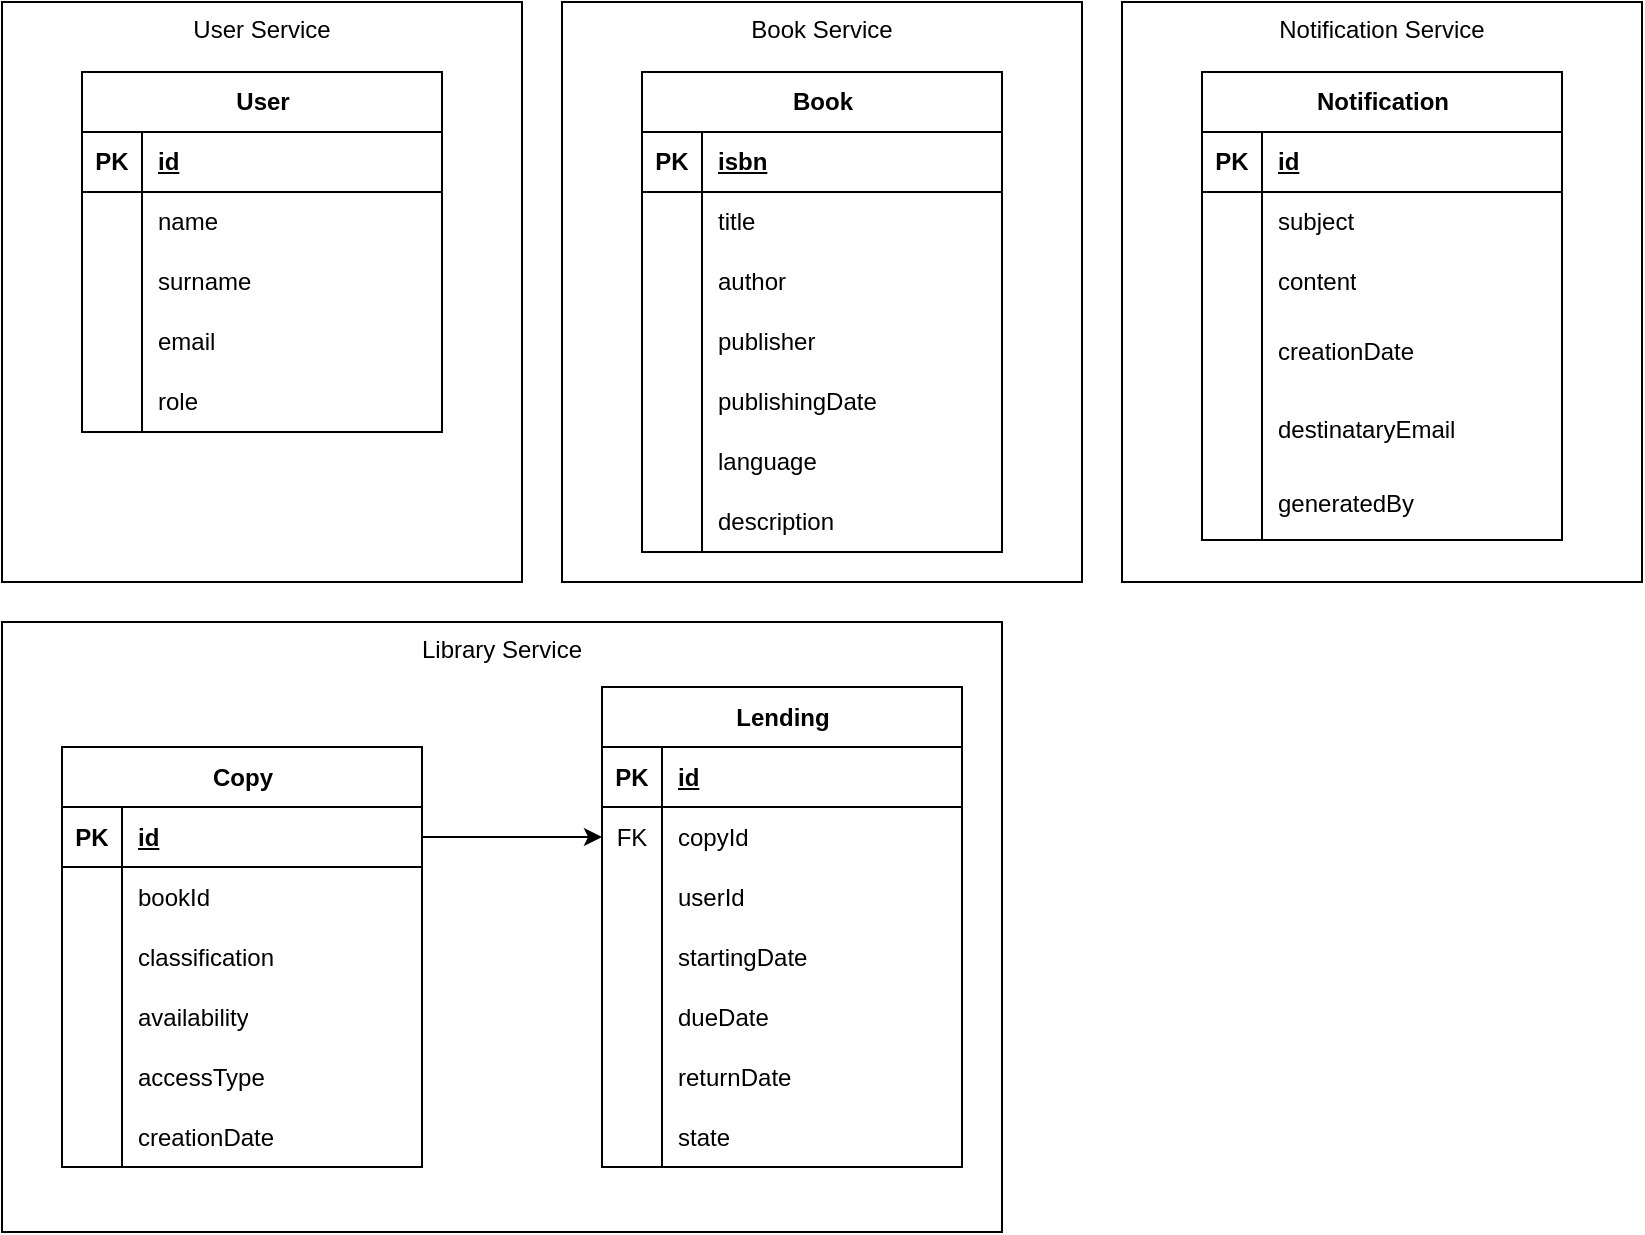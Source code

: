 <mxfile version="26.0.16">
  <diagram id="R2lEEEUBdFMjLlhIrx00" name="Page-1">
    <mxGraphModel dx="1042" dy="565" grid="1" gridSize="10" guides="1" tooltips="1" connect="1" arrows="1" fold="1" page="1" pageScale="1" pageWidth="850" pageHeight="1100" math="0" shadow="0" extFonts="Permanent Marker^https://fonts.googleapis.com/css?family=Permanent+Marker">
      <root>
        <mxCell id="0" />
        <mxCell id="1" parent="0" />
        <mxCell id="5AEyeN0AGtQC5Ah8JZ4j-119" value="" style="group" parent="1" vertex="1" connectable="0">
          <mxGeometry x="15" y="320" width="500" height="305" as="geometry" />
        </mxCell>
        <mxCell id="5AEyeN0AGtQC5Ah8JZ4j-117" value="Library Service" style="rounded=0;whiteSpace=wrap;html=1;verticalAlign=top;" parent="5AEyeN0AGtQC5Ah8JZ4j-119" vertex="1">
          <mxGeometry width="500" height="305" as="geometry" />
        </mxCell>
        <mxCell id="5AEyeN0AGtQC5Ah8JZ4j-89" value="Copy" style="shape=table;startSize=30;container=1;collapsible=1;childLayout=tableLayout;fixedRows=1;rowLines=0;fontStyle=1;align=center;resizeLast=1;html=1;" parent="5AEyeN0AGtQC5Ah8JZ4j-119" vertex="1">
          <mxGeometry x="30" y="62.5" width="180" height="210" as="geometry" />
        </mxCell>
        <mxCell id="5AEyeN0AGtQC5Ah8JZ4j-90" value="" style="shape=tableRow;horizontal=0;startSize=0;swimlaneHead=0;swimlaneBody=0;fillColor=none;collapsible=0;dropTarget=0;points=[[0,0.5],[1,0.5]];portConstraint=eastwest;top=0;left=0;right=0;bottom=1;" parent="5AEyeN0AGtQC5Ah8JZ4j-89" vertex="1">
          <mxGeometry y="30" width="180" height="30" as="geometry" />
        </mxCell>
        <mxCell id="5AEyeN0AGtQC5Ah8JZ4j-91" value="PK" style="shape=partialRectangle;connectable=0;fillColor=none;top=0;left=0;bottom=0;right=0;fontStyle=1;overflow=hidden;whiteSpace=wrap;html=1;" parent="5AEyeN0AGtQC5Ah8JZ4j-90" vertex="1">
          <mxGeometry width="30" height="30" as="geometry">
            <mxRectangle width="30" height="30" as="alternateBounds" />
          </mxGeometry>
        </mxCell>
        <mxCell id="5AEyeN0AGtQC5Ah8JZ4j-92" value="id" style="shape=partialRectangle;connectable=0;fillColor=none;top=0;left=0;bottom=0;right=0;align=left;spacingLeft=6;fontStyle=5;overflow=hidden;whiteSpace=wrap;html=1;" parent="5AEyeN0AGtQC5Ah8JZ4j-90" vertex="1">
          <mxGeometry x="30" width="150" height="30" as="geometry">
            <mxRectangle width="150" height="30" as="alternateBounds" />
          </mxGeometry>
        </mxCell>
        <mxCell id="5AEyeN0AGtQC5Ah8JZ4j-93" value="" style="shape=tableRow;horizontal=0;startSize=0;swimlaneHead=0;swimlaneBody=0;fillColor=none;collapsible=0;dropTarget=0;points=[[0,0.5],[1,0.5]];portConstraint=eastwest;top=0;left=0;right=0;bottom=0;" parent="5AEyeN0AGtQC5Ah8JZ4j-89" vertex="1">
          <mxGeometry y="60" width="180" height="30" as="geometry" />
        </mxCell>
        <mxCell id="5AEyeN0AGtQC5Ah8JZ4j-94" value="" style="shape=partialRectangle;connectable=0;fillColor=none;top=0;left=0;bottom=0;right=0;editable=1;overflow=hidden;whiteSpace=wrap;html=1;" parent="5AEyeN0AGtQC5Ah8JZ4j-93" vertex="1">
          <mxGeometry width="30" height="30" as="geometry">
            <mxRectangle width="30" height="30" as="alternateBounds" />
          </mxGeometry>
        </mxCell>
        <mxCell id="5AEyeN0AGtQC5Ah8JZ4j-95" value="bookId" style="shape=partialRectangle;connectable=0;fillColor=none;top=0;left=0;bottom=0;right=0;align=left;spacingLeft=6;overflow=hidden;whiteSpace=wrap;html=1;" parent="5AEyeN0AGtQC5Ah8JZ4j-93" vertex="1">
          <mxGeometry x="30" width="150" height="30" as="geometry">
            <mxRectangle width="150" height="30" as="alternateBounds" />
          </mxGeometry>
        </mxCell>
        <mxCell id="5AEyeN0AGtQC5Ah8JZ4j-96" value="" style="shape=tableRow;horizontal=0;startSize=0;swimlaneHead=0;swimlaneBody=0;fillColor=none;collapsible=0;dropTarget=0;points=[[0,0.5],[1,0.5]];portConstraint=eastwest;top=0;left=0;right=0;bottom=0;" parent="5AEyeN0AGtQC5Ah8JZ4j-89" vertex="1">
          <mxGeometry y="90" width="180" height="30" as="geometry" />
        </mxCell>
        <mxCell id="5AEyeN0AGtQC5Ah8JZ4j-97" value="" style="shape=partialRectangle;connectable=0;fillColor=none;top=0;left=0;bottom=0;right=0;editable=1;overflow=hidden;whiteSpace=wrap;html=1;" parent="5AEyeN0AGtQC5Ah8JZ4j-96" vertex="1">
          <mxGeometry width="30" height="30" as="geometry">
            <mxRectangle width="30" height="30" as="alternateBounds" />
          </mxGeometry>
        </mxCell>
        <mxCell id="5AEyeN0AGtQC5Ah8JZ4j-98" value="classification" style="shape=partialRectangle;connectable=0;fillColor=none;top=0;left=0;bottom=0;right=0;align=left;spacingLeft=6;overflow=hidden;whiteSpace=wrap;html=1;" parent="5AEyeN0AGtQC5Ah8JZ4j-96" vertex="1">
          <mxGeometry x="30" width="150" height="30" as="geometry">
            <mxRectangle width="150" height="30" as="alternateBounds" />
          </mxGeometry>
        </mxCell>
        <mxCell id="5AEyeN0AGtQC5Ah8JZ4j-99" value="" style="shape=tableRow;horizontal=0;startSize=0;swimlaneHead=0;swimlaneBody=0;fillColor=none;collapsible=0;dropTarget=0;points=[[0,0.5],[1,0.5]];portConstraint=eastwest;top=0;left=0;right=0;bottom=0;" parent="5AEyeN0AGtQC5Ah8JZ4j-89" vertex="1">
          <mxGeometry y="120" width="180" height="30" as="geometry" />
        </mxCell>
        <mxCell id="5AEyeN0AGtQC5Ah8JZ4j-100" value="" style="shape=partialRectangle;connectable=0;fillColor=none;top=0;left=0;bottom=0;right=0;editable=1;overflow=hidden;whiteSpace=wrap;html=1;" parent="5AEyeN0AGtQC5Ah8JZ4j-99" vertex="1">
          <mxGeometry width="30" height="30" as="geometry">
            <mxRectangle width="30" height="30" as="alternateBounds" />
          </mxGeometry>
        </mxCell>
        <mxCell id="5AEyeN0AGtQC5Ah8JZ4j-101" value="availability" style="shape=partialRectangle;connectable=0;fillColor=none;top=0;left=0;bottom=0;right=0;align=left;spacingLeft=6;overflow=hidden;whiteSpace=wrap;html=1;" parent="5AEyeN0AGtQC5Ah8JZ4j-99" vertex="1">
          <mxGeometry x="30" width="150" height="30" as="geometry">
            <mxRectangle width="150" height="30" as="alternateBounds" />
          </mxGeometry>
        </mxCell>
        <mxCell id="5AEyeN0AGtQC5Ah8JZ4j-108" style="shape=tableRow;horizontal=0;startSize=0;swimlaneHead=0;swimlaneBody=0;fillColor=none;collapsible=0;dropTarget=0;points=[[0,0.5],[1,0.5]];portConstraint=eastwest;top=0;left=0;right=0;bottom=0;" parent="5AEyeN0AGtQC5Ah8JZ4j-89" vertex="1">
          <mxGeometry y="150" width="180" height="30" as="geometry" />
        </mxCell>
        <mxCell id="5AEyeN0AGtQC5Ah8JZ4j-109" style="shape=partialRectangle;connectable=0;fillColor=none;top=0;left=0;bottom=0;right=0;editable=1;overflow=hidden;whiteSpace=wrap;html=1;" parent="5AEyeN0AGtQC5Ah8JZ4j-108" vertex="1">
          <mxGeometry width="30" height="30" as="geometry">
            <mxRectangle width="30" height="30" as="alternateBounds" />
          </mxGeometry>
        </mxCell>
        <mxCell id="5AEyeN0AGtQC5Ah8JZ4j-110" value="accessType" style="shape=partialRectangle;connectable=0;fillColor=none;top=0;left=0;bottom=0;right=0;align=left;spacingLeft=6;overflow=hidden;whiteSpace=wrap;html=1;" parent="5AEyeN0AGtQC5Ah8JZ4j-108" vertex="1">
          <mxGeometry x="30" width="150" height="30" as="geometry">
            <mxRectangle width="150" height="30" as="alternateBounds" />
          </mxGeometry>
        </mxCell>
        <mxCell id="5AEyeN0AGtQC5Ah8JZ4j-129" style="shape=tableRow;horizontal=0;startSize=0;swimlaneHead=0;swimlaneBody=0;fillColor=none;collapsible=0;dropTarget=0;points=[[0,0.5],[1,0.5]];portConstraint=eastwest;top=0;left=0;right=0;bottom=0;" parent="5AEyeN0AGtQC5Ah8JZ4j-89" vertex="1">
          <mxGeometry y="180" width="180" height="30" as="geometry" />
        </mxCell>
        <mxCell id="5AEyeN0AGtQC5Ah8JZ4j-130" style="shape=partialRectangle;connectable=0;fillColor=none;top=0;left=0;bottom=0;right=0;editable=1;overflow=hidden;whiteSpace=wrap;html=1;" parent="5AEyeN0AGtQC5Ah8JZ4j-129" vertex="1">
          <mxGeometry width="30" height="30" as="geometry">
            <mxRectangle width="30" height="30" as="alternateBounds" />
          </mxGeometry>
        </mxCell>
        <mxCell id="5AEyeN0AGtQC5Ah8JZ4j-131" value="creationDate" style="shape=partialRectangle;connectable=0;fillColor=none;top=0;left=0;bottom=0;right=0;align=left;spacingLeft=6;overflow=hidden;whiteSpace=wrap;html=1;" parent="5AEyeN0AGtQC5Ah8JZ4j-129" vertex="1">
          <mxGeometry x="30" width="150" height="30" as="geometry">
            <mxRectangle width="150" height="30" as="alternateBounds" />
          </mxGeometry>
        </mxCell>
        <mxCell id="5AEyeN0AGtQC5Ah8JZ4j-67" value="Lending" style="shape=table;startSize=30;container=1;collapsible=1;childLayout=tableLayout;fixedRows=1;rowLines=0;fontStyle=1;align=center;resizeLast=1;html=1;" parent="5AEyeN0AGtQC5Ah8JZ4j-119" vertex="1">
          <mxGeometry x="300" y="32.5" width="180" height="240" as="geometry" />
        </mxCell>
        <mxCell id="5AEyeN0AGtQC5Ah8JZ4j-68" value="" style="shape=tableRow;horizontal=0;startSize=0;swimlaneHead=0;swimlaneBody=0;fillColor=none;collapsible=0;dropTarget=0;points=[[0,0.5],[1,0.5]];portConstraint=eastwest;top=0;left=0;right=0;bottom=1;" parent="5AEyeN0AGtQC5Ah8JZ4j-67" vertex="1">
          <mxGeometry y="30" width="180" height="30" as="geometry" />
        </mxCell>
        <mxCell id="5AEyeN0AGtQC5Ah8JZ4j-69" value="PK" style="shape=partialRectangle;connectable=0;fillColor=none;top=0;left=0;bottom=0;right=0;fontStyle=1;overflow=hidden;whiteSpace=wrap;html=1;" parent="5AEyeN0AGtQC5Ah8JZ4j-68" vertex="1">
          <mxGeometry width="30" height="30" as="geometry">
            <mxRectangle width="30" height="30" as="alternateBounds" />
          </mxGeometry>
        </mxCell>
        <mxCell id="5AEyeN0AGtQC5Ah8JZ4j-70" value="id" style="shape=partialRectangle;connectable=0;fillColor=none;top=0;left=0;bottom=0;right=0;align=left;spacingLeft=6;fontStyle=5;overflow=hidden;whiteSpace=wrap;html=1;" parent="5AEyeN0AGtQC5Ah8JZ4j-68" vertex="1">
          <mxGeometry x="30" width="150" height="30" as="geometry">
            <mxRectangle width="150" height="30" as="alternateBounds" />
          </mxGeometry>
        </mxCell>
        <mxCell id="5AEyeN0AGtQC5Ah8JZ4j-71" value="" style="shape=tableRow;horizontal=0;startSize=0;swimlaneHead=0;swimlaneBody=0;fillColor=none;collapsible=0;dropTarget=0;points=[[0,0.5],[1,0.5]];portConstraint=eastwest;top=0;left=0;right=0;bottom=0;" parent="5AEyeN0AGtQC5Ah8JZ4j-67" vertex="1">
          <mxGeometry y="60" width="180" height="30" as="geometry" />
        </mxCell>
        <mxCell id="5AEyeN0AGtQC5Ah8JZ4j-72" value="FK" style="shape=partialRectangle;connectable=0;fillColor=none;top=0;left=0;bottom=0;right=0;editable=1;overflow=hidden;whiteSpace=wrap;html=1;" parent="5AEyeN0AGtQC5Ah8JZ4j-71" vertex="1">
          <mxGeometry width="30" height="30" as="geometry">
            <mxRectangle width="30" height="30" as="alternateBounds" />
          </mxGeometry>
        </mxCell>
        <mxCell id="5AEyeN0AGtQC5Ah8JZ4j-73" value="copyId" style="shape=partialRectangle;connectable=0;fillColor=none;top=0;left=0;bottom=0;right=0;align=left;spacingLeft=6;overflow=hidden;whiteSpace=wrap;html=1;" parent="5AEyeN0AGtQC5Ah8JZ4j-71" vertex="1">
          <mxGeometry x="30" width="150" height="30" as="geometry">
            <mxRectangle width="150" height="30" as="alternateBounds" />
          </mxGeometry>
        </mxCell>
        <mxCell id="5AEyeN0AGtQC5Ah8JZ4j-74" value="" style="shape=tableRow;horizontal=0;startSize=0;swimlaneHead=0;swimlaneBody=0;fillColor=none;collapsible=0;dropTarget=0;points=[[0,0.5],[1,0.5]];portConstraint=eastwest;top=0;left=0;right=0;bottom=0;" parent="5AEyeN0AGtQC5Ah8JZ4j-67" vertex="1">
          <mxGeometry y="90" width="180" height="30" as="geometry" />
        </mxCell>
        <mxCell id="5AEyeN0AGtQC5Ah8JZ4j-75" value="" style="shape=partialRectangle;connectable=0;fillColor=none;top=0;left=0;bottom=0;right=0;editable=1;overflow=hidden;whiteSpace=wrap;html=1;" parent="5AEyeN0AGtQC5Ah8JZ4j-74" vertex="1">
          <mxGeometry width="30" height="30" as="geometry">
            <mxRectangle width="30" height="30" as="alternateBounds" />
          </mxGeometry>
        </mxCell>
        <mxCell id="5AEyeN0AGtQC5Ah8JZ4j-76" value="userId" style="shape=partialRectangle;connectable=0;fillColor=none;top=0;left=0;bottom=0;right=0;align=left;spacingLeft=6;overflow=hidden;whiteSpace=wrap;html=1;" parent="5AEyeN0AGtQC5Ah8JZ4j-74" vertex="1">
          <mxGeometry x="30" width="150" height="30" as="geometry">
            <mxRectangle width="150" height="30" as="alternateBounds" />
          </mxGeometry>
        </mxCell>
        <mxCell id="5AEyeN0AGtQC5Ah8JZ4j-77" value="" style="shape=tableRow;horizontal=0;startSize=0;swimlaneHead=0;swimlaneBody=0;fillColor=none;collapsible=0;dropTarget=0;points=[[0,0.5],[1,0.5]];portConstraint=eastwest;top=0;left=0;right=0;bottom=0;" parent="5AEyeN0AGtQC5Ah8JZ4j-67" vertex="1">
          <mxGeometry y="120" width="180" height="30" as="geometry" />
        </mxCell>
        <mxCell id="5AEyeN0AGtQC5Ah8JZ4j-78" value="" style="shape=partialRectangle;connectable=0;fillColor=none;top=0;left=0;bottom=0;right=0;editable=1;overflow=hidden;whiteSpace=wrap;html=1;" parent="5AEyeN0AGtQC5Ah8JZ4j-77" vertex="1">
          <mxGeometry width="30" height="30" as="geometry">
            <mxRectangle width="30" height="30" as="alternateBounds" />
          </mxGeometry>
        </mxCell>
        <mxCell id="5AEyeN0AGtQC5Ah8JZ4j-79" value="startingDate" style="shape=partialRectangle;connectable=0;fillColor=none;top=0;left=0;bottom=0;right=0;align=left;spacingLeft=6;overflow=hidden;whiteSpace=wrap;html=1;" parent="5AEyeN0AGtQC5Ah8JZ4j-77" vertex="1">
          <mxGeometry x="30" width="150" height="30" as="geometry">
            <mxRectangle width="150" height="30" as="alternateBounds" />
          </mxGeometry>
        </mxCell>
        <mxCell id="5AEyeN0AGtQC5Ah8JZ4j-80" style="shape=tableRow;horizontal=0;startSize=0;swimlaneHead=0;swimlaneBody=0;fillColor=none;collapsible=0;dropTarget=0;points=[[0,0.5],[1,0.5]];portConstraint=eastwest;top=0;left=0;right=0;bottom=0;" parent="5AEyeN0AGtQC5Ah8JZ4j-67" vertex="1">
          <mxGeometry y="150" width="180" height="30" as="geometry" />
        </mxCell>
        <mxCell id="5AEyeN0AGtQC5Ah8JZ4j-81" style="shape=partialRectangle;connectable=0;fillColor=none;top=0;left=0;bottom=0;right=0;editable=1;overflow=hidden;whiteSpace=wrap;html=1;" parent="5AEyeN0AGtQC5Ah8JZ4j-80" vertex="1">
          <mxGeometry width="30" height="30" as="geometry">
            <mxRectangle width="30" height="30" as="alternateBounds" />
          </mxGeometry>
        </mxCell>
        <mxCell id="5AEyeN0AGtQC5Ah8JZ4j-82" value="dueDate" style="shape=partialRectangle;connectable=0;fillColor=none;top=0;left=0;bottom=0;right=0;align=left;spacingLeft=6;overflow=hidden;whiteSpace=wrap;html=1;" parent="5AEyeN0AGtQC5Ah8JZ4j-80" vertex="1">
          <mxGeometry x="30" width="150" height="30" as="geometry">
            <mxRectangle width="150" height="30" as="alternateBounds" />
          </mxGeometry>
        </mxCell>
        <mxCell id="5AEyeN0AGtQC5Ah8JZ4j-83" style="shape=tableRow;horizontal=0;startSize=0;swimlaneHead=0;swimlaneBody=0;fillColor=none;collapsible=0;dropTarget=0;points=[[0,0.5],[1,0.5]];portConstraint=eastwest;top=0;left=0;right=0;bottom=0;" parent="5AEyeN0AGtQC5Ah8JZ4j-67" vertex="1">
          <mxGeometry y="180" width="180" height="30" as="geometry" />
        </mxCell>
        <mxCell id="5AEyeN0AGtQC5Ah8JZ4j-84" style="shape=partialRectangle;connectable=0;fillColor=none;top=0;left=0;bottom=0;right=0;editable=1;overflow=hidden;whiteSpace=wrap;html=1;" parent="5AEyeN0AGtQC5Ah8JZ4j-83" vertex="1">
          <mxGeometry width="30" height="30" as="geometry">
            <mxRectangle width="30" height="30" as="alternateBounds" />
          </mxGeometry>
        </mxCell>
        <mxCell id="5AEyeN0AGtQC5Ah8JZ4j-85" value="returnDate" style="shape=partialRectangle;connectable=0;fillColor=none;top=0;left=0;bottom=0;right=0;align=left;spacingLeft=6;overflow=hidden;whiteSpace=wrap;html=1;" parent="5AEyeN0AGtQC5Ah8JZ4j-83" vertex="1">
          <mxGeometry x="30" width="150" height="30" as="geometry">
            <mxRectangle width="150" height="30" as="alternateBounds" />
          </mxGeometry>
        </mxCell>
        <mxCell id="5AEyeN0AGtQC5Ah8JZ4j-86" style="shape=tableRow;horizontal=0;startSize=0;swimlaneHead=0;swimlaneBody=0;fillColor=none;collapsible=0;dropTarget=0;points=[[0,0.5],[1,0.5]];portConstraint=eastwest;top=0;left=0;right=0;bottom=0;" parent="5AEyeN0AGtQC5Ah8JZ4j-67" vertex="1">
          <mxGeometry y="210" width="180" height="30" as="geometry" />
        </mxCell>
        <mxCell id="5AEyeN0AGtQC5Ah8JZ4j-87" style="shape=partialRectangle;connectable=0;fillColor=none;top=0;left=0;bottom=0;right=0;editable=1;overflow=hidden;whiteSpace=wrap;html=1;" parent="5AEyeN0AGtQC5Ah8JZ4j-86" vertex="1">
          <mxGeometry width="30" height="30" as="geometry">
            <mxRectangle width="30" height="30" as="alternateBounds" />
          </mxGeometry>
        </mxCell>
        <mxCell id="5AEyeN0AGtQC5Ah8JZ4j-88" value="state" style="shape=partialRectangle;connectable=0;fillColor=none;top=0;left=0;bottom=0;right=0;align=left;spacingLeft=6;overflow=hidden;whiteSpace=wrap;html=1;" parent="5AEyeN0AGtQC5Ah8JZ4j-86" vertex="1">
          <mxGeometry x="30" width="150" height="30" as="geometry">
            <mxRectangle width="150" height="30" as="alternateBounds" />
          </mxGeometry>
        </mxCell>
        <mxCell id="5AEyeN0AGtQC5Ah8JZ4j-118" style="edgeStyle=orthogonalEdgeStyle;rounded=0;orthogonalLoop=1;jettySize=auto;html=1;entryX=0;entryY=0.5;entryDx=0;entryDy=0;" parent="5AEyeN0AGtQC5Ah8JZ4j-119" source="5AEyeN0AGtQC5Ah8JZ4j-90" target="5AEyeN0AGtQC5Ah8JZ4j-71" edge="1">
          <mxGeometry relative="1" as="geometry" />
        </mxCell>
        <mxCell id="5AEyeN0AGtQC5Ah8JZ4j-126" value="" style="group" parent="1" vertex="1" connectable="0">
          <mxGeometry x="575" y="10" width="260" height="290" as="geometry" />
        </mxCell>
        <mxCell id="5AEyeN0AGtQC5Ah8JZ4j-124" value="Notification Service&lt;div&gt;&lt;br&gt;&lt;/div&gt;" style="rounded=0;whiteSpace=wrap;html=1;verticalAlign=top;" parent="5AEyeN0AGtQC5Ah8JZ4j-126" vertex="1">
          <mxGeometry width="260" height="290" as="geometry" />
        </mxCell>
        <mxCell id="5AEyeN0AGtQC5Ah8JZ4j-45" value="Notification" style="shape=table;startSize=30;container=1;collapsible=1;childLayout=tableLayout;fixedRows=1;rowLines=0;fontStyle=1;align=center;resizeLast=1;html=1;" parent="5AEyeN0AGtQC5Ah8JZ4j-126" vertex="1">
          <mxGeometry x="40" y="35" width="180" height="234.04" as="geometry" />
        </mxCell>
        <mxCell id="5AEyeN0AGtQC5Ah8JZ4j-46" value="" style="shape=tableRow;horizontal=0;startSize=0;swimlaneHead=0;swimlaneBody=0;fillColor=none;collapsible=0;dropTarget=0;points=[[0,0.5],[1,0.5]];portConstraint=eastwest;top=0;left=0;right=0;bottom=1;" parent="5AEyeN0AGtQC5Ah8JZ4j-45" vertex="1">
          <mxGeometry y="30" width="180" height="30" as="geometry" />
        </mxCell>
        <mxCell id="5AEyeN0AGtQC5Ah8JZ4j-47" value="PK" style="shape=partialRectangle;connectable=0;fillColor=none;top=0;left=0;bottom=0;right=0;fontStyle=1;overflow=hidden;whiteSpace=wrap;html=1;" parent="5AEyeN0AGtQC5Ah8JZ4j-46" vertex="1">
          <mxGeometry width="30" height="30" as="geometry">
            <mxRectangle width="30" height="30" as="alternateBounds" />
          </mxGeometry>
        </mxCell>
        <mxCell id="5AEyeN0AGtQC5Ah8JZ4j-48" value="id" style="shape=partialRectangle;connectable=0;fillColor=none;top=0;left=0;bottom=0;right=0;align=left;spacingLeft=6;fontStyle=5;overflow=hidden;whiteSpace=wrap;html=1;" parent="5AEyeN0AGtQC5Ah8JZ4j-46" vertex="1">
          <mxGeometry x="30" width="150" height="30" as="geometry">
            <mxRectangle width="150" height="30" as="alternateBounds" />
          </mxGeometry>
        </mxCell>
        <mxCell id="5AEyeN0AGtQC5Ah8JZ4j-49" value="" style="shape=tableRow;horizontal=0;startSize=0;swimlaneHead=0;swimlaneBody=0;fillColor=none;collapsible=0;dropTarget=0;points=[[0,0.5],[1,0.5]];portConstraint=eastwest;top=0;left=0;right=0;bottom=0;" parent="5AEyeN0AGtQC5Ah8JZ4j-45" vertex="1">
          <mxGeometry y="60" width="180" height="30" as="geometry" />
        </mxCell>
        <mxCell id="5AEyeN0AGtQC5Ah8JZ4j-50" value="" style="shape=partialRectangle;connectable=0;fillColor=none;top=0;left=0;bottom=0;right=0;editable=1;overflow=hidden;whiteSpace=wrap;html=1;" parent="5AEyeN0AGtQC5Ah8JZ4j-49" vertex="1">
          <mxGeometry width="30" height="30" as="geometry">
            <mxRectangle width="30" height="30" as="alternateBounds" />
          </mxGeometry>
        </mxCell>
        <mxCell id="5AEyeN0AGtQC5Ah8JZ4j-51" value="subject" style="shape=partialRectangle;connectable=0;fillColor=none;top=0;left=0;bottom=0;right=0;align=left;spacingLeft=6;overflow=hidden;whiteSpace=wrap;html=1;" parent="5AEyeN0AGtQC5Ah8JZ4j-49" vertex="1">
          <mxGeometry x="30" width="150" height="30" as="geometry">
            <mxRectangle width="150" height="30" as="alternateBounds" />
          </mxGeometry>
        </mxCell>
        <mxCell id="5AEyeN0AGtQC5Ah8JZ4j-52" value="" style="shape=tableRow;horizontal=0;startSize=0;swimlaneHead=0;swimlaneBody=0;fillColor=none;collapsible=0;dropTarget=0;points=[[0,0.5],[1,0.5]];portConstraint=eastwest;top=0;left=0;right=0;bottom=0;" parent="5AEyeN0AGtQC5Ah8JZ4j-45" vertex="1">
          <mxGeometry y="90" width="180" height="30" as="geometry" />
        </mxCell>
        <mxCell id="5AEyeN0AGtQC5Ah8JZ4j-53" value="" style="shape=partialRectangle;connectable=0;fillColor=none;top=0;left=0;bottom=0;right=0;editable=1;overflow=hidden;whiteSpace=wrap;html=1;" parent="5AEyeN0AGtQC5Ah8JZ4j-52" vertex="1">
          <mxGeometry width="30" height="30" as="geometry">
            <mxRectangle width="30" height="30" as="alternateBounds" />
          </mxGeometry>
        </mxCell>
        <mxCell id="5AEyeN0AGtQC5Ah8JZ4j-54" value="content" style="shape=partialRectangle;connectable=0;fillColor=none;top=0;left=0;bottom=0;right=0;align=left;spacingLeft=6;overflow=hidden;whiteSpace=wrap;html=1;" parent="5AEyeN0AGtQC5Ah8JZ4j-52" vertex="1">
          <mxGeometry x="30" width="150" height="30" as="geometry">
            <mxRectangle width="150" height="30" as="alternateBounds" />
          </mxGeometry>
        </mxCell>
        <mxCell id="5AEyeN0AGtQC5Ah8JZ4j-55" value="" style="shape=tableRow;horizontal=0;startSize=0;swimlaneHead=0;swimlaneBody=0;fillColor=none;collapsible=0;dropTarget=0;points=[[0,0.5],[1,0.5]];portConstraint=eastwest;top=0;left=0;right=0;bottom=0;" parent="5AEyeN0AGtQC5Ah8JZ4j-45" vertex="1">
          <mxGeometry y="120" width="180" height="40" as="geometry" />
        </mxCell>
        <mxCell id="5AEyeN0AGtQC5Ah8JZ4j-56" value="" style="shape=partialRectangle;connectable=0;fillColor=none;top=0;left=0;bottom=0;right=0;editable=1;overflow=hidden;whiteSpace=wrap;html=1;" parent="5AEyeN0AGtQC5Ah8JZ4j-55" vertex="1">
          <mxGeometry width="30" height="40" as="geometry">
            <mxRectangle width="30" height="40" as="alternateBounds" />
          </mxGeometry>
        </mxCell>
        <mxCell id="5AEyeN0AGtQC5Ah8JZ4j-57" value="creationDate" style="shape=partialRectangle;connectable=0;fillColor=none;top=0;left=0;bottom=0;right=0;align=left;spacingLeft=6;overflow=hidden;whiteSpace=wrap;html=1;" parent="5AEyeN0AGtQC5Ah8JZ4j-55" vertex="1">
          <mxGeometry x="30" width="150" height="40" as="geometry">
            <mxRectangle width="150" height="40" as="alternateBounds" />
          </mxGeometry>
        </mxCell>
        <mxCell id="5AEyeN0AGtQC5Ah8JZ4j-64" style="shape=tableRow;horizontal=0;startSize=0;swimlaneHead=0;swimlaneBody=0;fillColor=none;collapsible=0;dropTarget=0;points=[[0,0.5],[1,0.5]];portConstraint=eastwest;top=0;left=0;right=0;bottom=0;" parent="5AEyeN0AGtQC5Ah8JZ4j-45" vertex="1">
          <mxGeometry y="160" width="180" height="37" as="geometry" />
        </mxCell>
        <mxCell id="5AEyeN0AGtQC5Ah8JZ4j-65" style="shape=partialRectangle;connectable=0;fillColor=none;top=0;left=0;bottom=0;right=0;editable=1;overflow=hidden;whiteSpace=wrap;html=1;" parent="5AEyeN0AGtQC5Ah8JZ4j-64" vertex="1">
          <mxGeometry width="30" height="37" as="geometry">
            <mxRectangle width="30" height="37" as="alternateBounds" />
          </mxGeometry>
        </mxCell>
        <mxCell id="5AEyeN0AGtQC5Ah8JZ4j-66" value="destinataryEmail" style="shape=partialRectangle;connectable=0;fillColor=none;top=0;left=0;bottom=0;right=0;align=left;spacingLeft=6;overflow=hidden;whiteSpace=wrap;html=1;" parent="5AEyeN0AGtQC5Ah8JZ4j-64" vertex="1">
          <mxGeometry x="30" width="150" height="37" as="geometry">
            <mxRectangle width="150" height="37" as="alternateBounds" />
          </mxGeometry>
        </mxCell>
        <mxCell id="VXMWD3lNejhjMPbrOATN-1" style="shape=tableRow;horizontal=0;startSize=0;swimlaneHead=0;swimlaneBody=0;fillColor=none;collapsible=0;dropTarget=0;points=[[0,0.5],[1,0.5]];portConstraint=eastwest;top=0;left=0;right=0;bottom=0;" vertex="1" parent="5AEyeN0AGtQC5Ah8JZ4j-45">
          <mxGeometry y="197" width="180" height="37" as="geometry" />
        </mxCell>
        <mxCell id="VXMWD3lNejhjMPbrOATN-2" style="shape=partialRectangle;connectable=0;fillColor=none;top=0;left=0;bottom=0;right=0;editable=1;overflow=hidden;whiteSpace=wrap;html=1;" vertex="1" parent="VXMWD3lNejhjMPbrOATN-1">
          <mxGeometry width="30" height="37" as="geometry">
            <mxRectangle width="30" height="37" as="alternateBounds" />
          </mxGeometry>
        </mxCell>
        <mxCell id="VXMWD3lNejhjMPbrOATN-3" value="generatedBy" style="shape=partialRectangle;connectable=0;fillColor=none;top=0;left=0;bottom=0;right=0;align=left;spacingLeft=6;overflow=hidden;whiteSpace=wrap;html=1;" vertex="1" parent="VXMWD3lNejhjMPbrOATN-1">
          <mxGeometry x="30" width="150" height="37" as="geometry">
            <mxRectangle width="150" height="37" as="alternateBounds" />
          </mxGeometry>
        </mxCell>
        <mxCell id="5AEyeN0AGtQC5Ah8JZ4j-127" value="" style="group" parent="1" vertex="1" connectable="0">
          <mxGeometry x="295" y="10" width="260" height="290" as="geometry" />
        </mxCell>
        <mxCell id="5AEyeN0AGtQC5Ah8JZ4j-123" value="Book Service" style="rounded=0;whiteSpace=wrap;html=1;verticalAlign=top;" parent="5AEyeN0AGtQC5Ah8JZ4j-127" vertex="1">
          <mxGeometry width="260" height="290" as="geometry" />
        </mxCell>
        <mxCell id="5AEyeN0AGtQC5Ah8JZ4j-1" value="Book" style="shape=table;startSize=30;container=1;collapsible=1;childLayout=tableLayout;fixedRows=1;rowLines=0;fontStyle=1;align=center;resizeLast=1;html=1;" parent="5AEyeN0AGtQC5Ah8JZ4j-127" vertex="1">
          <mxGeometry x="40" y="35" width="180" height="240" as="geometry" />
        </mxCell>
        <mxCell id="5AEyeN0AGtQC5Ah8JZ4j-2" value="" style="shape=tableRow;horizontal=0;startSize=0;swimlaneHead=0;swimlaneBody=0;fillColor=none;collapsible=0;dropTarget=0;points=[[0,0.5],[1,0.5]];portConstraint=eastwest;top=0;left=0;right=0;bottom=1;" parent="5AEyeN0AGtQC5Ah8JZ4j-1" vertex="1">
          <mxGeometry y="30" width="180" height="30" as="geometry" />
        </mxCell>
        <mxCell id="5AEyeN0AGtQC5Ah8JZ4j-3" value="PK" style="shape=partialRectangle;connectable=0;fillColor=none;top=0;left=0;bottom=0;right=0;fontStyle=1;overflow=hidden;whiteSpace=wrap;html=1;" parent="5AEyeN0AGtQC5Ah8JZ4j-2" vertex="1">
          <mxGeometry width="30" height="30" as="geometry">
            <mxRectangle width="30" height="30" as="alternateBounds" />
          </mxGeometry>
        </mxCell>
        <mxCell id="5AEyeN0AGtQC5Ah8JZ4j-4" value="isbn" style="shape=partialRectangle;connectable=0;fillColor=none;top=0;left=0;bottom=0;right=0;align=left;spacingLeft=6;fontStyle=5;overflow=hidden;whiteSpace=wrap;html=1;" parent="5AEyeN0AGtQC5Ah8JZ4j-2" vertex="1">
          <mxGeometry x="30" width="150" height="30" as="geometry">
            <mxRectangle width="150" height="30" as="alternateBounds" />
          </mxGeometry>
        </mxCell>
        <mxCell id="5AEyeN0AGtQC5Ah8JZ4j-5" value="" style="shape=tableRow;horizontal=0;startSize=0;swimlaneHead=0;swimlaneBody=0;fillColor=none;collapsible=0;dropTarget=0;points=[[0,0.5],[1,0.5]];portConstraint=eastwest;top=0;left=0;right=0;bottom=0;" parent="5AEyeN0AGtQC5Ah8JZ4j-1" vertex="1">
          <mxGeometry y="60" width="180" height="30" as="geometry" />
        </mxCell>
        <mxCell id="5AEyeN0AGtQC5Ah8JZ4j-6" value="" style="shape=partialRectangle;connectable=0;fillColor=none;top=0;left=0;bottom=0;right=0;editable=1;overflow=hidden;whiteSpace=wrap;html=1;" parent="5AEyeN0AGtQC5Ah8JZ4j-5" vertex="1">
          <mxGeometry width="30" height="30" as="geometry">
            <mxRectangle width="30" height="30" as="alternateBounds" />
          </mxGeometry>
        </mxCell>
        <mxCell id="5AEyeN0AGtQC5Ah8JZ4j-7" value="title" style="shape=partialRectangle;connectable=0;fillColor=none;top=0;left=0;bottom=0;right=0;align=left;spacingLeft=6;overflow=hidden;whiteSpace=wrap;html=1;" parent="5AEyeN0AGtQC5Ah8JZ4j-5" vertex="1">
          <mxGeometry x="30" width="150" height="30" as="geometry">
            <mxRectangle width="150" height="30" as="alternateBounds" />
          </mxGeometry>
        </mxCell>
        <mxCell id="5AEyeN0AGtQC5Ah8JZ4j-8" value="" style="shape=tableRow;horizontal=0;startSize=0;swimlaneHead=0;swimlaneBody=0;fillColor=none;collapsible=0;dropTarget=0;points=[[0,0.5],[1,0.5]];portConstraint=eastwest;top=0;left=0;right=0;bottom=0;" parent="5AEyeN0AGtQC5Ah8JZ4j-1" vertex="1">
          <mxGeometry y="90" width="180" height="30" as="geometry" />
        </mxCell>
        <mxCell id="5AEyeN0AGtQC5Ah8JZ4j-9" value="" style="shape=partialRectangle;connectable=0;fillColor=none;top=0;left=0;bottom=0;right=0;editable=1;overflow=hidden;whiteSpace=wrap;html=1;" parent="5AEyeN0AGtQC5Ah8JZ4j-8" vertex="1">
          <mxGeometry width="30" height="30" as="geometry">
            <mxRectangle width="30" height="30" as="alternateBounds" />
          </mxGeometry>
        </mxCell>
        <mxCell id="5AEyeN0AGtQC5Ah8JZ4j-10" value="author" style="shape=partialRectangle;connectable=0;fillColor=none;top=0;left=0;bottom=0;right=0;align=left;spacingLeft=6;overflow=hidden;whiteSpace=wrap;html=1;" parent="5AEyeN0AGtQC5Ah8JZ4j-8" vertex="1">
          <mxGeometry x="30" width="150" height="30" as="geometry">
            <mxRectangle width="150" height="30" as="alternateBounds" />
          </mxGeometry>
        </mxCell>
        <mxCell id="5AEyeN0AGtQC5Ah8JZ4j-11" value="" style="shape=tableRow;horizontal=0;startSize=0;swimlaneHead=0;swimlaneBody=0;fillColor=none;collapsible=0;dropTarget=0;points=[[0,0.5],[1,0.5]];portConstraint=eastwest;top=0;left=0;right=0;bottom=0;" parent="5AEyeN0AGtQC5Ah8JZ4j-1" vertex="1">
          <mxGeometry y="120" width="180" height="30" as="geometry" />
        </mxCell>
        <mxCell id="5AEyeN0AGtQC5Ah8JZ4j-12" value="" style="shape=partialRectangle;connectable=0;fillColor=none;top=0;left=0;bottom=0;right=0;editable=1;overflow=hidden;whiteSpace=wrap;html=1;" parent="5AEyeN0AGtQC5Ah8JZ4j-11" vertex="1">
          <mxGeometry width="30" height="30" as="geometry">
            <mxRectangle width="30" height="30" as="alternateBounds" />
          </mxGeometry>
        </mxCell>
        <mxCell id="5AEyeN0AGtQC5Ah8JZ4j-13" value="publisher" style="shape=partialRectangle;connectable=0;fillColor=none;top=0;left=0;bottom=0;right=0;align=left;spacingLeft=6;overflow=hidden;whiteSpace=wrap;html=1;" parent="5AEyeN0AGtQC5Ah8JZ4j-11" vertex="1">
          <mxGeometry x="30" width="150" height="30" as="geometry">
            <mxRectangle width="150" height="30" as="alternateBounds" />
          </mxGeometry>
        </mxCell>
        <mxCell id="5AEyeN0AGtQC5Ah8JZ4j-14" style="shape=tableRow;horizontal=0;startSize=0;swimlaneHead=0;swimlaneBody=0;fillColor=none;collapsible=0;dropTarget=0;points=[[0,0.5],[1,0.5]];portConstraint=eastwest;top=0;left=0;right=0;bottom=0;" parent="5AEyeN0AGtQC5Ah8JZ4j-1" vertex="1">
          <mxGeometry y="150" width="180" height="30" as="geometry" />
        </mxCell>
        <mxCell id="5AEyeN0AGtQC5Ah8JZ4j-15" style="shape=partialRectangle;connectable=0;fillColor=none;top=0;left=0;bottom=0;right=0;editable=1;overflow=hidden;whiteSpace=wrap;html=1;" parent="5AEyeN0AGtQC5Ah8JZ4j-14" vertex="1">
          <mxGeometry width="30" height="30" as="geometry">
            <mxRectangle width="30" height="30" as="alternateBounds" />
          </mxGeometry>
        </mxCell>
        <mxCell id="5AEyeN0AGtQC5Ah8JZ4j-16" value="publishingDate" style="shape=partialRectangle;connectable=0;fillColor=none;top=0;left=0;bottom=0;right=0;align=left;spacingLeft=6;overflow=hidden;whiteSpace=wrap;html=1;" parent="5AEyeN0AGtQC5Ah8JZ4j-14" vertex="1">
          <mxGeometry x="30" width="150" height="30" as="geometry">
            <mxRectangle width="150" height="30" as="alternateBounds" />
          </mxGeometry>
        </mxCell>
        <mxCell id="5AEyeN0AGtQC5Ah8JZ4j-17" style="shape=tableRow;horizontal=0;startSize=0;swimlaneHead=0;swimlaneBody=0;fillColor=none;collapsible=0;dropTarget=0;points=[[0,0.5],[1,0.5]];portConstraint=eastwest;top=0;left=0;right=0;bottom=0;" parent="5AEyeN0AGtQC5Ah8JZ4j-1" vertex="1">
          <mxGeometry y="180" width="180" height="30" as="geometry" />
        </mxCell>
        <mxCell id="5AEyeN0AGtQC5Ah8JZ4j-18" style="shape=partialRectangle;connectable=0;fillColor=none;top=0;left=0;bottom=0;right=0;editable=1;overflow=hidden;whiteSpace=wrap;html=1;" parent="5AEyeN0AGtQC5Ah8JZ4j-17" vertex="1">
          <mxGeometry width="30" height="30" as="geometry">
            <mxRectangle width="30" height="30" as="alternateBounds" />
          </mxGeometry>
        </mxCell>
        <mxCell id="5AEyeN0AGtQC5Ah8JZ4j-19" value="language" style="shape=partialRectangle;connectable=0;fillColor=none;top=0;left=0;bottom=0;right=0;align=left;spacingLeft=6;overflow=hidden;whiteSpace=wrap;html=1;" parent="5AEyeN0AGtQC5Ah8JZ4j-17" vertex="1">
          <mxGeometry x="30" width="150" height="30" as="geometry">
            <mxRectangle width="150" height="30" as="alternateBounds" />
          </mxGeometry>
        </mxCell>
        <mxCell id="5AEyeN0AGtQC5Ah8JZ4j-120" style="shape=tableRow;horizontal=0;startSize=0;swimlaneHead=0;swimlaneBody=0;fillColor=none;collapsible=0;dropTarget=0;points=[[0,0.5],[1,0.5]];portConstraint=eastwest;top=0;left=0;right=0;bottom=0;" parent="5AEyeN0AGtQC5Ah8JZ4j-1" vertex="1">
          <mxGeometry y="210" width="180" height="30" as="geometry" />
        </mxCell>
        <mxCell id="5AEyeN0AGtQC5Ah8JZ4j-121" style="shape=partialRectangle;connectable=0;fillColor=none;top=0;left=0;bottom=0;right=0;editable=1;overflow=hidden;whiteSpace=wrap;html=1;" parent="5AEyeN0AGtQC5Ah8JZ4j-120" vertex="1">
          <mxGeometry width="30" height="30" as="geometry">
            <mxRectangle width="30" height="30" as="alternateBounds" />
          </mxGeometry>
        </mxCell>
        <mxCell id="5AEyeN0AGtQC5Ah8JZ4j-122" value="description" style="shape=partialRectangle;connectable=0;fillColor=none;top=0;left=0;bottom=0;right=0;align=left;spacingLeft=6;overflow=hidden;whiteSpace=wrap;html=1;" parent="5AEyeN0AGtQC5Ah8JZ4j-120" vertex="1">
          <mxGeometry x="30" width="150" height="30" as="geometry">
            <mxRectangle width="150" height="30" as="alternateBounds" />
          </mxGeometry>
        </mxCell>
        <mxCell id="5AEyeN0AGtQC5Ah8JZ4j-128" value="" style="group" parent="1" vertex="1" connectable="0">
          <mxGeometry x="15" y="10" width="260" height="290" as="geometry" />
        </mxCell>
        <mxCell id="5AEyeN0AGtQC5Ah8JZ4j-125" value="User Service" style="rounded=0;whiteSpace=wrap;html=1;verticalAlign=top;" parent="5AEyeN0AGtQC5Ah8JZ4j-128" vertex="1">
          <mxGeometry width="260" height="290" as="geometry" />
        </mxCell>
        <mxCell id="5AEyeN0AGtQC5Ah8JZ4j-26" value="User" style="shape=table;startSize=30;container=1;collapsible=1;childLayout=tableLayout;fixedRows=1;rowLines=0;fontStyle=1;align=center;resizeLast=1;html=1;" parent="5AEyeN0AGtQC5Ah8JZ4j-128" vertex="1">
          <mxGeometry x="40" y="35" width="180" height="180" as="geometry" />
        </mxCell>
        <mxCell id="5AEyeN0AGtQC5Ah8JZ4j-27" value="" style="shape=tableRow;horizontal=0;startSize=0;swimlaneHead=0;swimlaneBody=0;fillColor=none;collapsible=0;dropTarget=0;points=[[0,0.5],[1,0.5]];portConstraint=eastwest;top=0;left=0;right=0;bottom=1;" parent="5AEyeN0AGtQC5Ah8JZ4j-26" vertex="1">
          <mxGeometry y="30" width="180" height="30" as="geometry" />
        </mxCell>
        <mxCell id="5AEyeN0AGtQC5Ah8JZ4j-28" value="PK" style="shape=partialRectangle;connectable=0;fillColor=none;top=0;left=0;bottom=0;right=0;fontStyle=1;overflow=hidden;whiteSpace=wrap;html=1;" parent="5AEyeN0AGtQC5Ah8JZ4j-27" vertex="1">
          <mxGeometry width="30" height="30" as="geometry">
            <mxRectangle width="30" height="30" as="alternateBounds" />
          </mxGeometry>
        </mxCell>
        <mxCell id="5AEyeN0AGtQC5Ah8JZ4j-29" value="id" style="shape=partialRectangle;connectable=0;fillColor=none;top=0;left=0;bottom=0;right=0;align=left;spacingLeft=6;fontStyle=5;overflow=hidden;whiteSpace=wrap;html=1;" parent="5AEyeN0AGtQC5Ah8JZ4j-27" vertex="1">
          <mxGeometry x="30" width="150" height="30" as="geometry">
            <mxRectangle width="150" height="30" as="alternateBounds" />
          </mxGeometry>
        </mxCell>
        <mxCell id="5AEyeN0AGtQC5Ah8JZ4j-30" value="" style="shape=tableRow;horizontal=0;startSize=0;swimlaneHead=0;swimlaneBody=0;fillColor=none;collapsible=0;dropTarget=0;points=[[0,0.5],[1,0.5]];portConstraint=eastwest;top=0;left=0;right=0;bottom=0;" parent="5AEyeN0AGtQC5Ah8JZ4j-26" vertex="1">
          <mxGeometry y="60" width="180" height="30" as="geometry" />
        </mxCell>
        <mxCell id="5AEyeN0AGtQC5Ah8JZ4j-31" value="" style="shape=partialRectangle;connectable=0;fillColor=none;top=0;left=0;bottom=0;right=0;editable=1;overflow=hidden;whiteSpace=wrap;html=1;" parent="5AEyeN0AGtQC5Ah8JZ4j-30" vertex="1">
          <mxGeometry width="30" height="30" as="geometry">
            <mxRectangle width="30" height="30" as="alternateBounds" />
          </mxGeometry>
        </mxCell>
        <mxCell id="5AEyeN0AGtQC5Ah8JZ4j-32" value="name" style="shape=partialRectangle;connectable=0;fillColor=none;top=0;left=0;bottom=0;right=0;align=left;spacingLeft=6;overflow=hidden;whiteSpace=wrap;html=1;" parent="5AEyeN0AGtQC5Ah8JZ4j-30" vertex="1">
          <mxGeometry x="30" width="150" height="30" as="geometry">
            <mxRectangle width="150" height="30" as="alternateBounds" />
          </mxGeometry>
        </mxCell>
        <mxCell id="5AEyeN0AGtQC5Ah8JZ4j-33" value="" style="shape=tableRow;horizontal=0;startSize=0;swimlaneHead=0;swimlaneBody=0;fillColor=none;collapsible=0;dropTarget=0;points=[[0,0.5],[1,0.5]];portConstraint=eastwest;top=0;left=0;right=0;bottom=0;" parent="5AEyeN0AGtQC5Ah8JZ4j-26" vertex="1">
          <mxGeometry y="90" width="180" height="30" as="geometry" />
        </mxCell>
        <mxCell id="5AEyeN0AGtQC5Ah8JZ4j-34" value="" style="shape=partialRectangle;connectable=0;fillColor=none;top=0;left=0;bottom=0;right=0;editable=1;overflow=hidden;whiteSpace=wrap;html=1;" parent="5AEyeN0AGtQC5Ah8JZ4j-33" vertex="1">
          <mxGeometry width="30" height="30" as="geometry">
            <mxRectangle width="30" height="30" as="alternateBounds" />
          </mxGeometry>
        </mxCell>
        <mxCell id="5AEyeN0AGtQC5Ah8JZ4j-35" value="surname" style="shape=partialRectangle;connectable=0;fillColor=none;top=0;left=0;bottom=0;right=0;align=left;spacingLeft=6;overflow=hidden;whiteSpace=wrap;html=1;" parent="5AEyeN0AGtQC5Ah8JZ4j-33" vertex="1">
          <mxGeometry x="30" width="150" height="30" as="geometry">
            <mxRectangle width="150" height="30" as="alternateBounds" />
          </mxGeometry>
        </mxCell>
        <mxCell id="5AEyeN0AGtQC5Ah8JZ4j-36" value="" style="shape=tableRow;horizontal=0;startSize=0;swimlaneHead=0;swimlaneBody=0;fillColor=none;collapsible=0;dropTarget=0;points=[[0,0.5],[1,0.5]];portConstraint=eastwest;top=0;left=0;right=0;bottom=0;" parent="5AEyeN0AGtQC5Ah8JZ4j-26" vertex="1">
          <mxGeometry y="120" width="180" height="30" as="geometry" />
        </mxCell>
        <mxCell id="5AEyeN0AGtQC5Ah8JZ4j-37" value="" style="shape=partialRectangle;connectable=0;fillColor=none;top=0;left=0;bottom=0;right=0;editable=1;overflow=hidden;whiteSpace=wrap;html=1;" parent="5AEyeN0AGtQC5Ah8JZ4j-36" vertex="1">
          <mxGeometry width="30" height="30" as="geometry">
            <mxRectangle width="30" height="30" as="alternateBounds" />
          </mxGeometry>
        </mxCell>
        <mxCell id="5AEyeN0AGtQC5Ah8JZ4j-38" value="email" style="shape=partialRectangle;connectable=0;fillColor=none;top=0;left=0;bottom=0;right=0;align=left;spacingLeft=6;overflow=hidden;whiteSpace=wrap;html=1;" parent="5AEyeN0AGtQC5Ah8JZ4j-36" vertex="1">
          <mxGeometry x="30" width="150" height="30" as="geometry">
            <mxRectangle width="150" height="30" as="alternateBounds" />
          </mxGeometry>
        </mxCell>
        <mxCell id="5AEyeN0AGtQC5Ah8JZ4j-39" style="shape=tableRow;horizontal=0;startSize=0;swimlaneHead=0;swimlaneBody=0;fillColor=none;collapsible=0;dropTarget=0;points=[[0,0.5],[1,0.5]];portConstraint=eastwest;top=0;left=0;right=0;bottom=0;" parent="5AEyeN0AGtQC5Ah8JZ4j-26" vertex="1">
          <mxGeometry y="150" width="180" height="30" as="geometry" />
        </mxCell>
        <mxCell id="5AEyeN0AGtQC5Ah8JZ4j-40" style="shape=partialRectangle;connectable=0;fillColor=none;top=0;left=0;bottom=0;right=0;editable=1;overflow=hidden;whiteSpace=wrap;html=1;" parent="5AEyeN0AGtQC5Ah8JZ4j-39" vertex="1">
          <mxGeometry width="30" height="30" as="geometry">
            <mxRectangle width="30" height="30" as="alternateBounds" />
          </mxGeometry>
        </mxCell>
        <mxCell id="5AEyeN0AGtQC5Ah8JZ4j-41" value="role" style="shape=partialRectangle;connectable=0;fillColor=none;top=0;left=0;bottom=0;right=0;align=left;spacingLeft=6;overflow=hidden;whiteSpace=wrap;html=1;" parent="5AEyeN0AGtQC5Ah8JZ4j-39" vertex="1">
          <mxGeometry x="30" width="150" height="30" as="geometry">
            <mxRectangle width="150" height="30" as="alternateBounds" />
          </mxGeometry>
        </mxCell>
      </root>
    </mxGraphModel>
  </diagram>
</mxfile>
